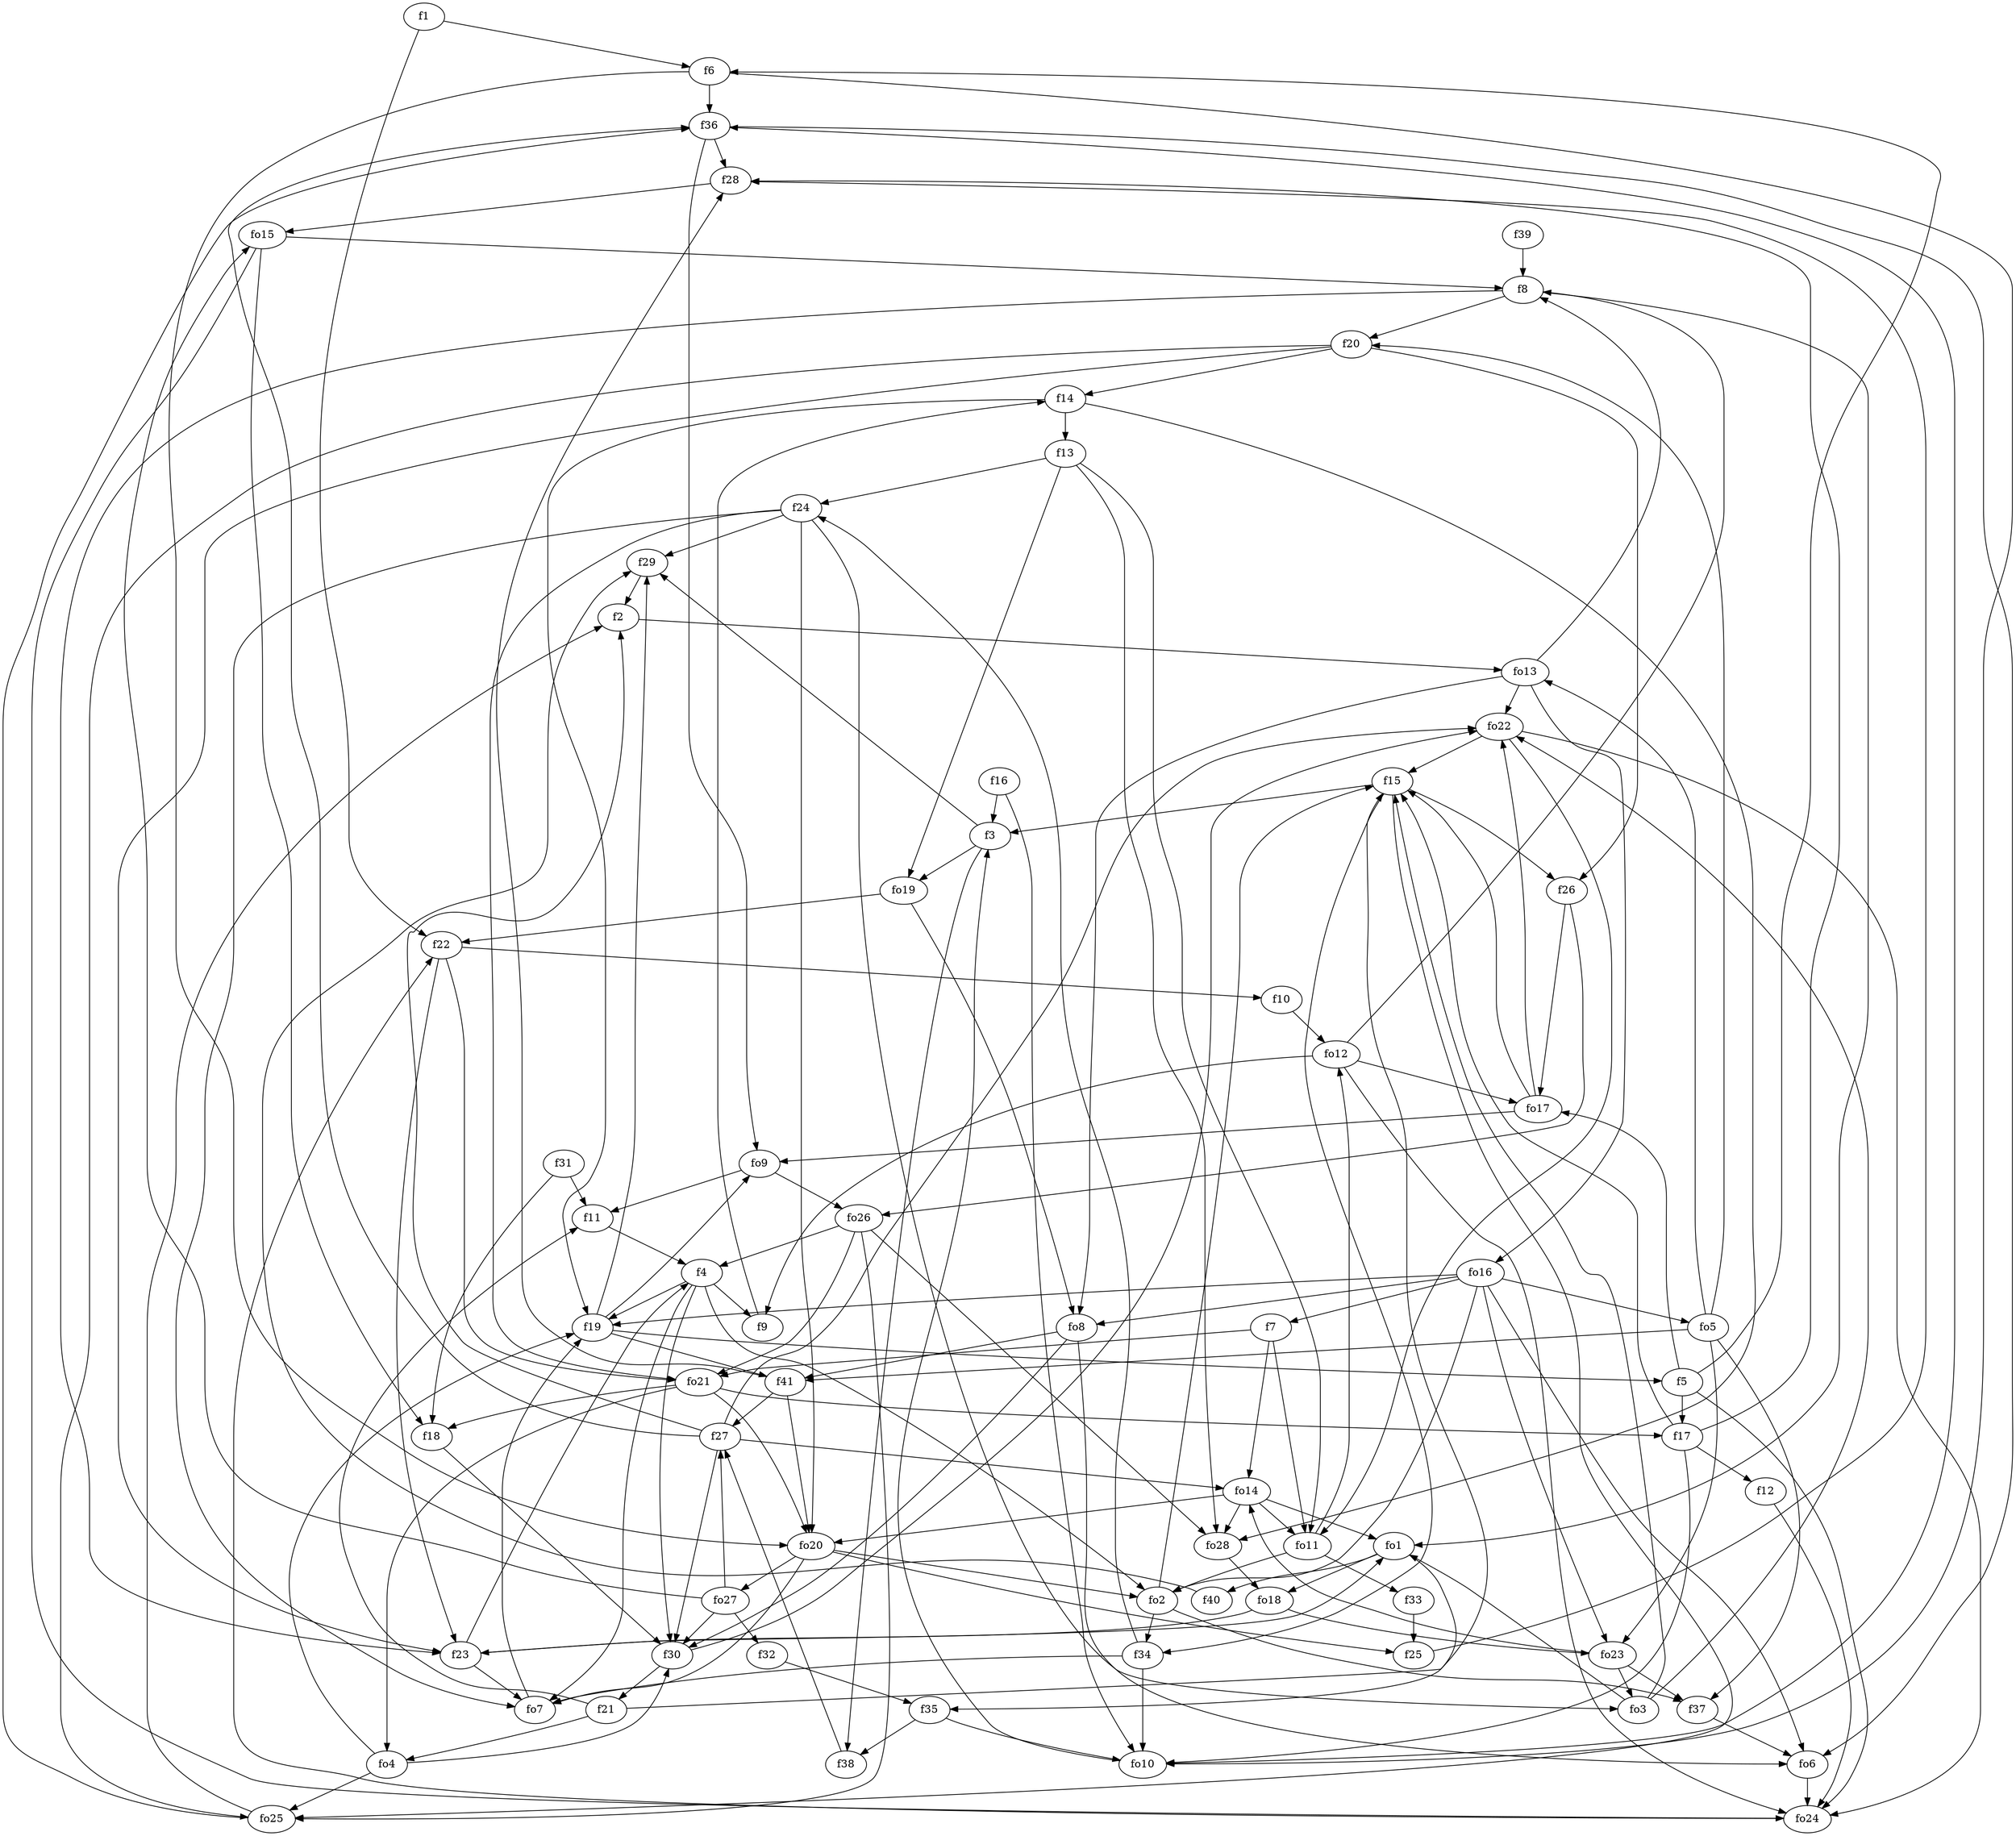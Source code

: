 strict digraph  {
f1;
f2;
f3;
f4;
f5;
f6;
f7;
f8;
f9;
f10;
f11;
f12;
f13;
f14;
f15;
f16;
f17;
f18;
f19;
f20;
f21;
f22;
f23;
f24;
f25;
f26;
f27;
f28;
f29;
f30;
f31;
f32;
f33;
f34;
f35;
f36;
f37;
f38;
f39;
f40;
f41;
fo1;
fo2;
fo3;
fo4;
fo5;
fo6;
fo7;
fo8;
fo9;
fo10;
fo11;
fo12;
fo13;
fo14;
fo15;
fo16;
fo17;
fo18;
fo19;
fo20;
fo21;
fo22;
fo23;
fo24;
fo25;
fo26;
fo27;
fo28;
f1 -> f22  [weight=2];
f1 -> f6  [weight=2];
f2 -> fo13  [weight=2];
f3 -> fo19  [weight=2];
f3 -> f38  [weight=2];
f3 -> f29  [weight=2];
f4 -> f19  [weight=2];
f4 -> fo7  [weight=2];
f4 -> f30  [weight=2];
f4 -> fo2  [weight=2];
f4 -> f9  [weight=2];
f5 -> f17  [weight=2];
f5 -> f6  [weight=2];
f5 -> fo17  [weight=2];
f5 -> fo24  [weight=2];
f6 -> f36  [weight=2];
f6 -> fo20  [weight=2];
f6 -> fo10  [weight=2];
f7 -> fo11  [weight=2];
f7 -> fo14  [weight=2];
f7 -> fo21  [weight=2];
f8 -> f20  [weight=2];
f8 -> f23  [weight=2];
f8 -> fo1  [weight=2];
f9 -> f14  [weight=2];
f10 -> fo12  [weight=2];
f11 -> f4  [weight=2];
f12 -> fo24  [weight=2];
f13 -> fo19  [weight=2];
f13 -> fo11  [weight=2];
f13 -> f24  [weight=2];
f13 -> fo28  [weight=2];
f14 -> fo28  [weight=2];
f14 -> f13  [weight=2];
f14 -> f19  [weight=2];
f15 -> f34  [weight=2];
f15 -> f26  [weight=2];
f15 -> f3  [weight=2];
f15 -> fo25  [weight=2];
f16 -> fo10  [weight=2];
f16 -> f3  [weight=2];
f17 -> f28  [weight=2];
f17 -> f15  [weight=2];
f17 -> f12  [weight=2];
f17 -> fo10  [weight=2];
f18 -> f30  [weight=2];
f19 -> f29  [weight=2];
f19 -> f5  [weight=2];
f19 -> f41  [weight=2];
f19 -> fo9  [weight=2];
f20 -> f23  [weight=2];
f20 -> f26  [weight=2];
f20 -> f14  [weight=2];
f20 -> fo25  [weight=2];
f21 -> f11  [weight=2];
f21 -> f15  [weight=2];
f21 -> fo4  [weight=2];
f22 -> fo21  [weight=2];
f22 -> f10  [weight=2];
f22 -> f23  [weight=2];
f23 -> fo7  [weight=2];
f23 -> fo1  [weight=2];
f23 -> f4  [weight=2];
f24 -> fo3  [weight=2];
f24 -> fo7  [weight=2];
f24 -> fo21  [weight=2];
f24 -> f29  [weight=2];
f24 -> fo20  [weight=2];
f25 -> f28  [weight=2];
f26 -> fo17  [weight=2];
f26 -> fo26  [weight=2];
f27 -> f30  [weight=2];
f27 -> f36  [weight=2];
f27 -> fo22  [weight=2];
f27 -> f2  [weight=2];
f27 -> fo14  [weight=2];
f28 -> fo15  [weight=2];
f29 -> f2  [weight=2];
f30 -> fo22  [weight=2];
f30 -> f21  [weight=2];
f31 -> f11  [weight=2];
f31 -> f18  [weight=2];
f32 -> f35  [weight=2];
f33 -> f25  [weight=2];
f34 -> fo7  [weight=2];
f34 -> fo10  [weight=2];
f34 -> f24  [weight=2];
f35 -> f38  [weight=2];
f35 -> fo10  [weight=2];
f36 -> fo6  [weight=2];
f36 -> f28  [weight=2];
f36 -> fo9  [weight=2];
f37 -> fo6  [weight=2];
f38 -> f27  [weight=2];
f39 -> f8  [weight=2];
f40 -> f29  [weight=2];
f41 -> fo20  [weight=2];
f41 -> f27  [weight=2];
f41 -> f28  [weight=2];
fo1 -> fo18  [weight=2];
fo1 -> f40  [weight=2];
fo1 -> f35  [weight=2];
fo2 -> f37  [weight=2];
fo2 -> f34  [weight=2];
fo2 -> f15  [weight=2];
fo3 -> f15  [weight=2];
fo3 -> fo1  [weight=2];
fo3 -> fo22  [weight=2];
fo4 -> f30  [weight=2];
fo4 -> fo25  [weight=2];
fo4 -> f19  [weight=2];
fo5 -> fo23  [weight=2];
fo5 -> f20  [weight=2];
fo5 -> fo13  [weight=2];
fo5 -> f41  [weight=2];
fo5 -> f37  [weight=2];
fo6 -> fo24  [weight=2];
fo7 -> f19  [weight=2];
fo8 -> fo6  [weight=2];
fo8 -> f30  [weight=2];
fo8 -> f41  [weight=2];
fo9 -> fo26  [weight=2];
fo9 -> f11  [weight=2];
fo10 -> f3  [weight=2];
fo10 -> f36  [weight=2];
fo11 -> fo12  [weight=2];
fo11 -> f33  [weight=2];
fo11 -> fo2  [weight=2];
fo12 -> f8  [weight=2];
fo12 -> f9  [weight=2];
fo12 -> fo17  [weight=2];
fo12 -> fo24  [weight=2];
fo13 -> fo16  [weight=2];
fo13 -> fo8  [weight=2];
fo13 -> f8  [weight=2];
fo13 -> fo22  [weight=2];
fo14 -> fo20  [weight=2];
fo14 -> fo1  [weight=2];
fo14 -> fo11  [weight=2];
fo14 -> fo28  [weight=2];
fo15 -> f8  [weight=2];
fo15 -> f18  [weight=2];
fo15 -> fo24  [weight=2];
fo16 -> f7  [weight=2];
fo16 -> fo23  [weight=2];
fo16 -> fo5  [weight=2];
fo16 -> fo8  [weight=2];
fo16 -> fo6  [weight=2];
fo16 -> f19  [weight=2];
fo16 -> fo2  [weight=2];
fo17 -> fo22  [weight=2];
fo17 -> fo9  [weight=2];
fo17 -> f15  [weight=2];
fo18 -> f23  [weight=2];
fo18 -> fo23  [weight=2];
fo19 -> f22  [weight=2];
fo19 -> fo8  [weight=2];
fo20 -> fo2  [weight=2];
fo20 -> f25  [weight=2];
fo20 -> fo7  [weight=2];
fo20 -> fo27  [weight=2];
fo21 -> fo4  [weight=2];
fo21 -> fo20  [weight=2];
fo21 -> f17  [weight=2];
fo21 -> f18  [weight=2];
fo22 -> fo11  [weight=2];
fo22 -> fo24  [weight=2];
fo22 -> f15  [weight=2];
fo23 -> f37  [weight=2];
fo23 -> fo14  [weight=2];
fo23 -> fo3  [weight=2];
fo24 -> f22  [weight=2];
fo25 -> f36  [weight=2];
fo25 -> f2  [weight=2];
fo26 -> fo28  [weight=2];
fo26 -> fo21  [weight=2];
fo26 -> f4  [weight=2];
fo26 -> fo25  [weight=2];
fo27 -> f30  [weight=2];
fo27 -> fo15  [weight=2];
fo27 -> f32  [weight=2];
fo27 -> f27  [weight=2];
fo28 -> fo18  [weight=2];
}
